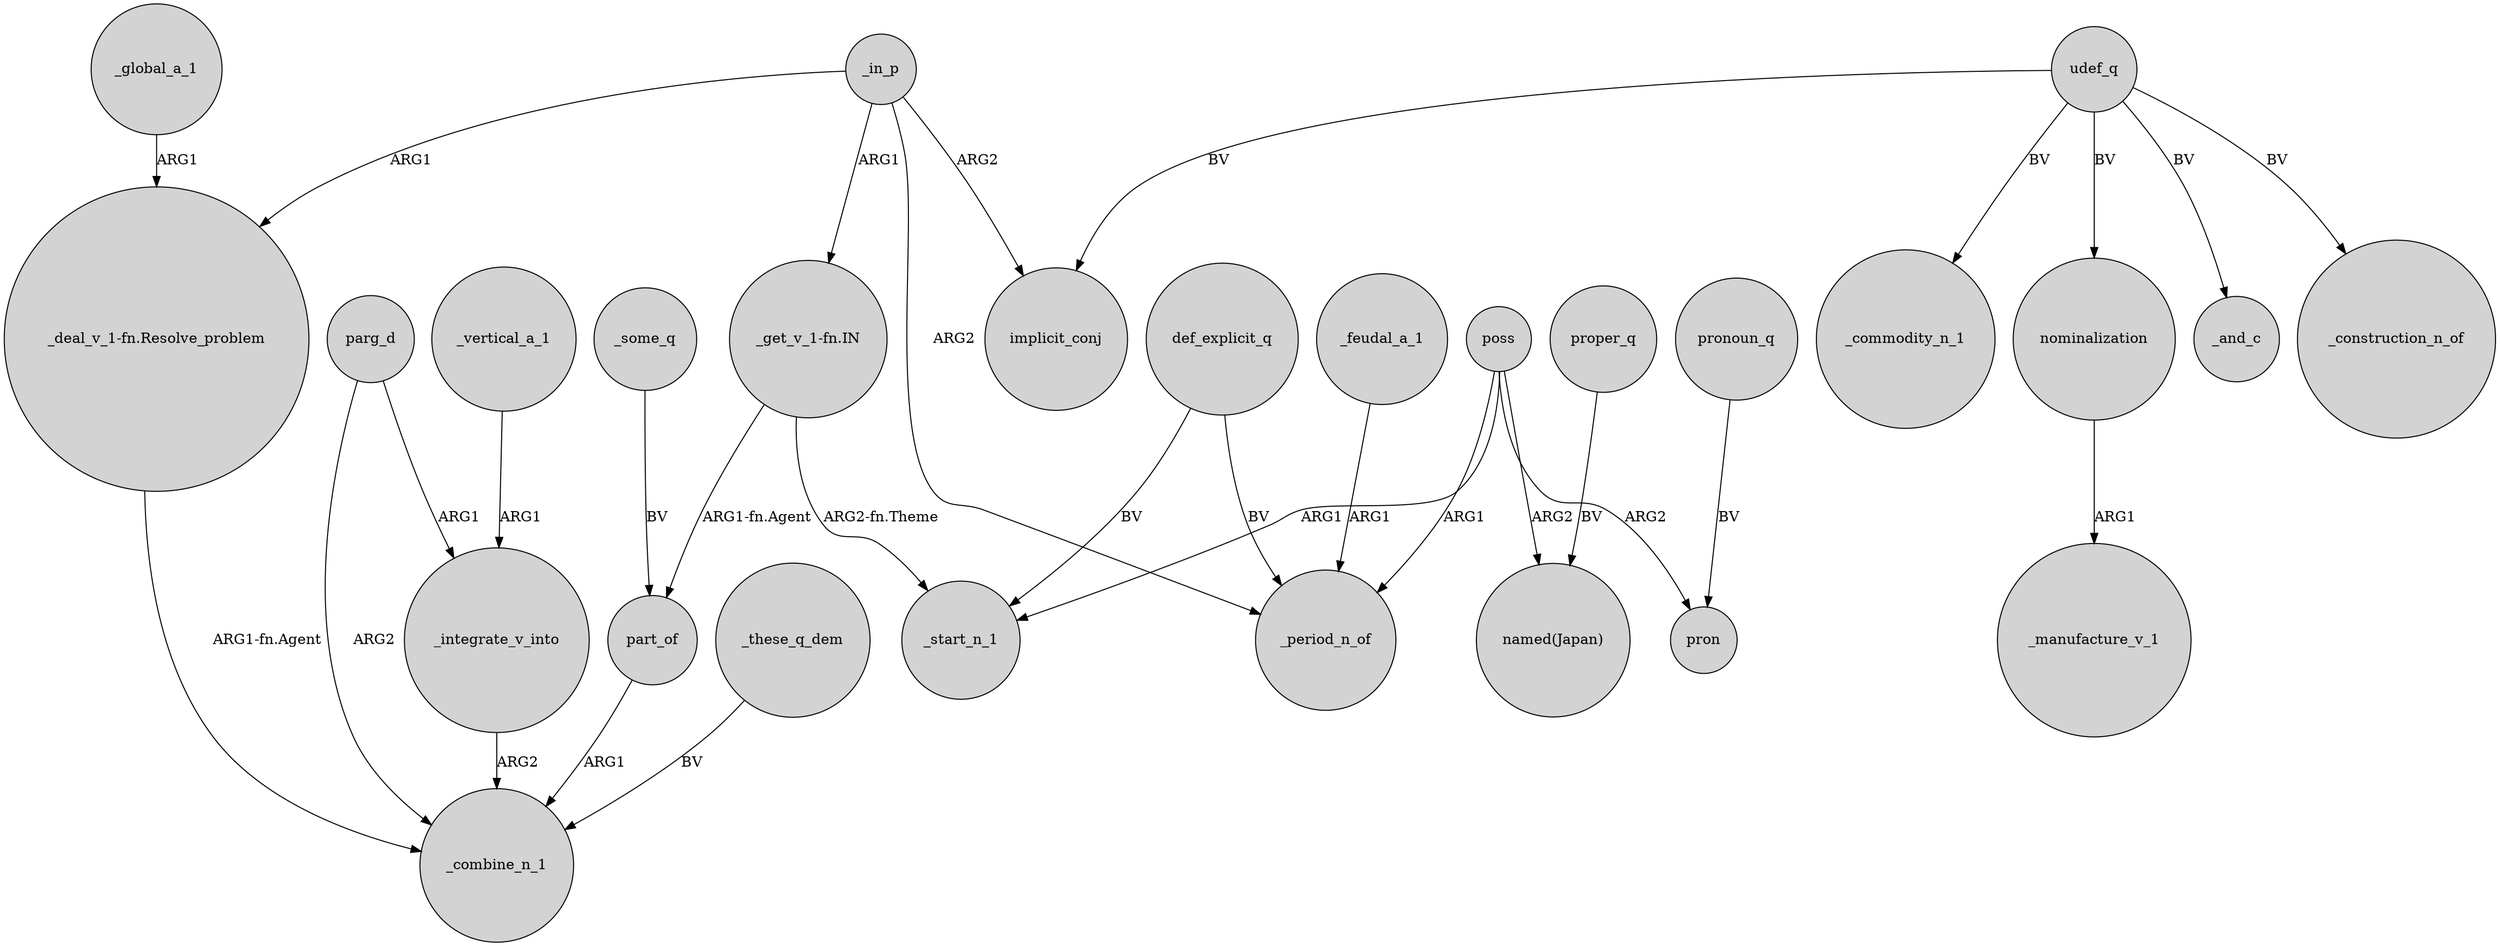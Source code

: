digraph {
	node [shape=circle style=filled]
	_in_p -> "_deal_v_1-fn.Resolve_problem" [label=ARG1]
	def_explicit_q -> _period_n_of [label=BV]
	poss -> pron [label=ARG2]
	udef_q -> _commodity_n_1 [label=BV]
	"_get_v_1-fn.IN" -> part_of [label="ARG1-fn.Agent"]
	_vertical_a_1 -> _integrate_v_into [label=ARG1]
	nominalization -> _manufacture_v_1 [label=ARG1]
	poss -> _period_n_of [label=ARG1]
	parg_d -> _integrate_v_into [label=ARG1]
	udef_q -> implicit_conj [label=BV]
	part_of -> _combine_n_1 [label=ARG1]
	proper_q -> "named(Japan)" [label=BV]
	_some_q -> part_of [label=BV]
	_in_p -> "_get_v_1-fn.IN" [label=ARG1]
	pronoun_q -> pron [label=BV]
	"_get_v_1-fn.IN" -> _start_n_1 [label="ARG2-fn.Theme"]
	poss -> "named(Japan)" [label=ARG2]
	"_deal_v_1-fn.Resolve_problem" -> _combine_n_1 [label="ARG1-fn.Agent"]
	parg_d -> _combine_n_1 [label=ARG2]
	_in_p -> _period_n_of [label=ARG2]
	udef_q -> nominalization [label=BV]
	_feudal_a_1 -> _period_n_of [label=ARG1]
	_in_p -> implicit_conj [label=ARG2]
	_these_q_dem -> _combine_n_1 [label=BV]
	_integrate_v_into -> _combine_n_1 [label=ARG2]
	udef_q -> _and_c [label=BV]
	udef_q -> _construction_n_of [label=BV]
	poss -> _start_n_1 [label=ARG1]
	def_explicit_q -> _start_n_1 [label=BV]
	_global_a_1 -> "_deal_v_1-fn.Resolve_problem" [label=ARG1]
}
